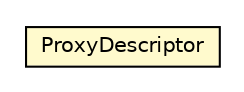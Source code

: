 #!/usr/local/bin/dot
#
# Class diagram 
# Generated by UMLGraph version 5.1 (http://www.umlgraph.org/)
#

digraph G {
	edge [fontname="Helvetica",fontsize=10,labelfontname="Helvetica",labelfontsize=10];
	node [fontname="Helvetica",fontsize=10,shape=plaintext];
	nodesep=0.25;
	ranksep=0.5;
	// org.androidtransfuse.model.ProxyDescriptor
	c9112 [label=<<table title="org.androidtransfuse.model.ProxyDescriptor" border="0" cellborder="1" cellspacing="0" cellpadding="2" port="p" bgcolor="lemonChiffon" href="./ProxyDescriptor.html">
		<tr><td><table border="0" cellspacing="0" cellpadding="1">
<tr><td align="center" balign="center"> ProxyDescriptor </td></tr>
		</table></td></tr>
		</table>>, fontname="Helvetica", fontcolor="black", fontsize=10.0];
}

